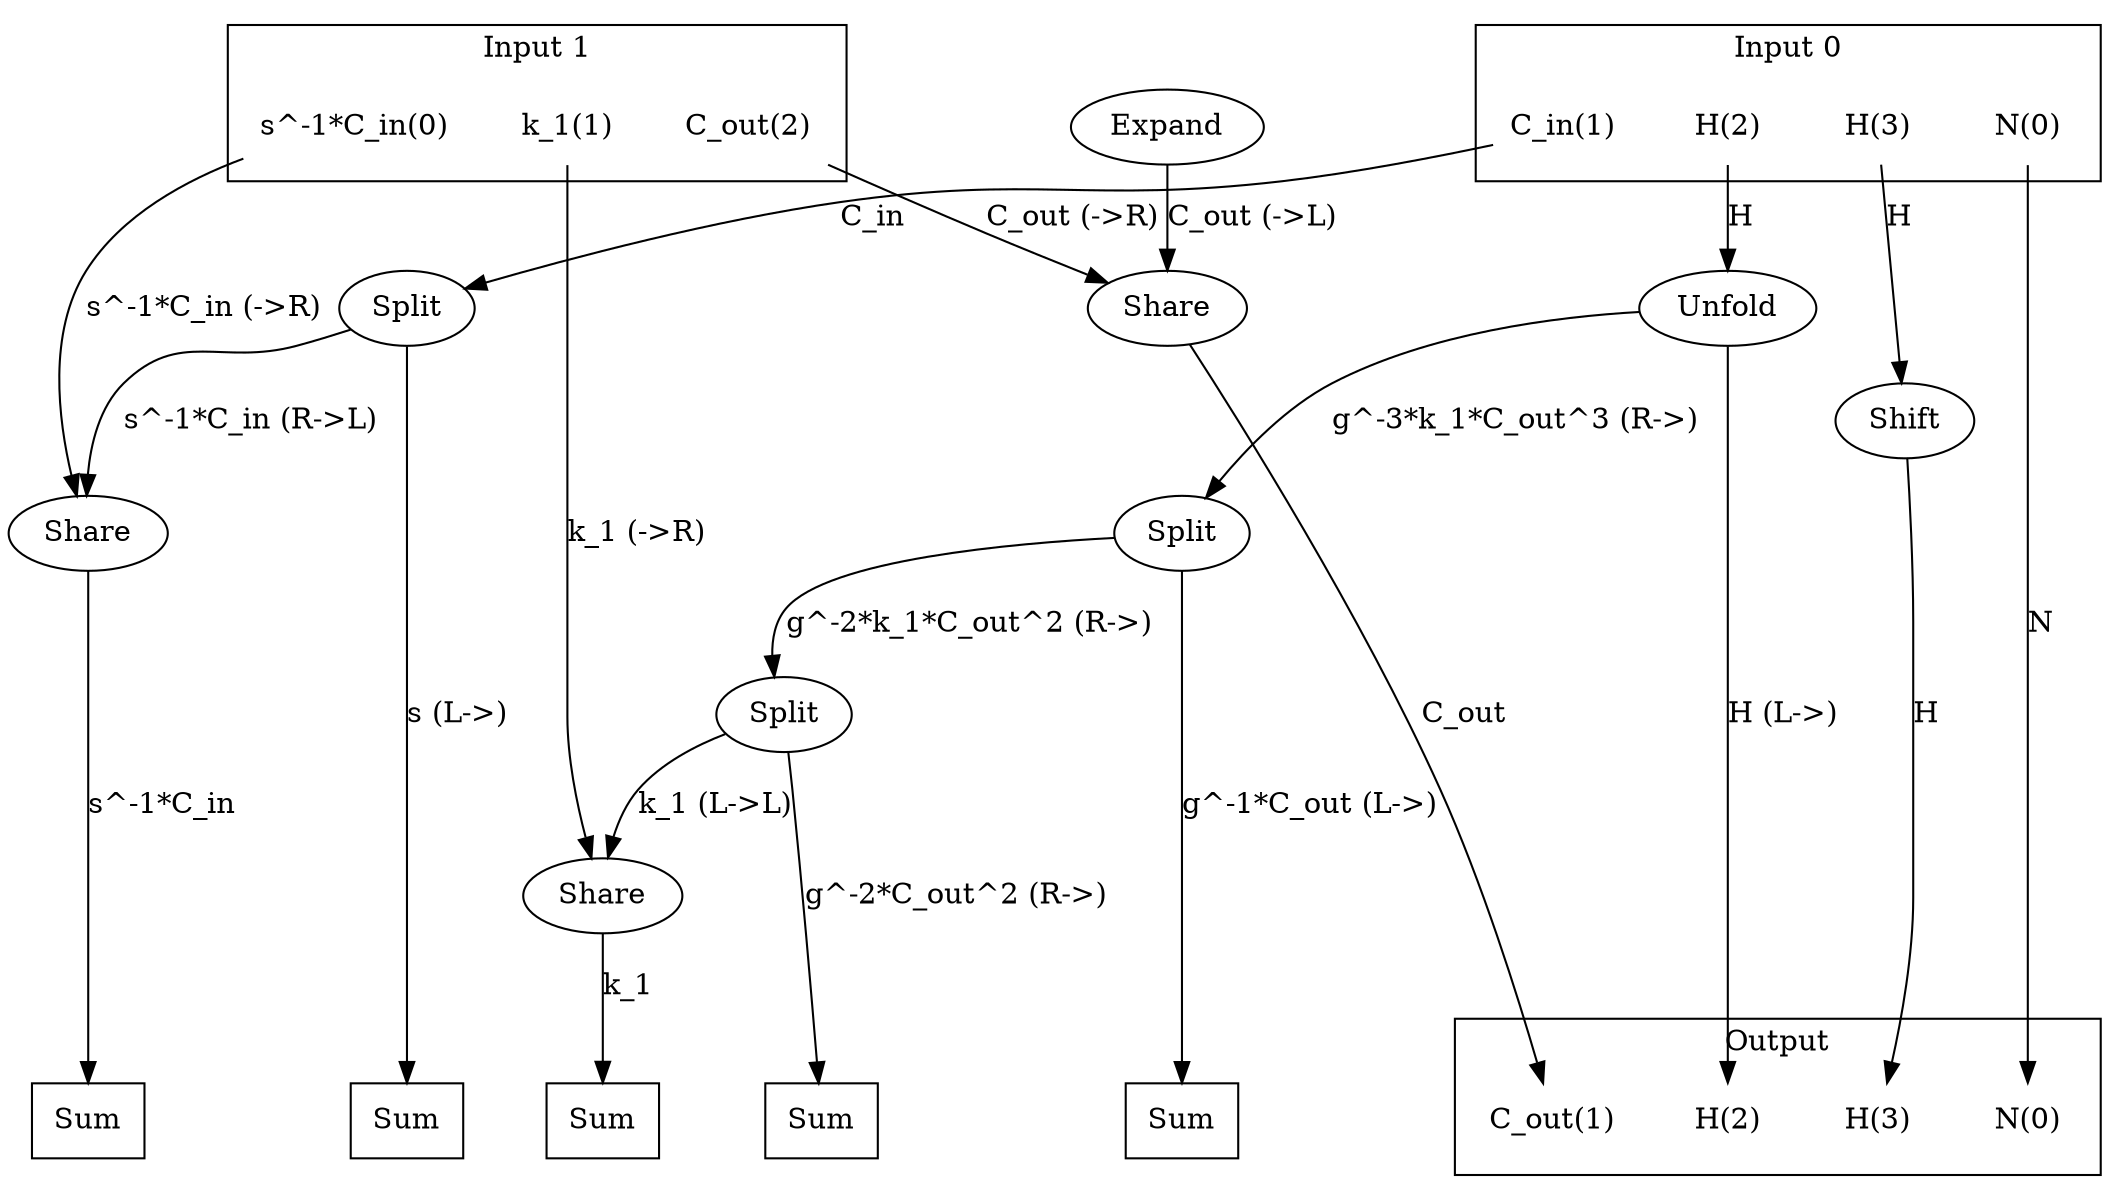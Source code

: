 digraph kernel {
newrank = true;
op_0x7f77c0478ac0 [label="Unfold"];
op_0x7f799806f010 [label="Split"];
op_0x7f7bcc03c370 [label="Split"];
op_0x7f7bf4005070 [label="Share"];
op_0x7f7bf455fc80 [label="Split"];
op_0x7f7cbc0045b0 [label="Shift"];
op_0x7f7cd4004e80 [label="Share"];
op_0x7f7cd40052e0 [label="Share"];
op_0x7f7cd4005578 [label="Expand"];
reduce_0x7f7564002d30 [label="Sum", shape=box];
reduce_0x7f7564001998 [label="Sum", shape=box];
reduce_0x7f7564009a70 [label="Sum", shape=box];
reduce_0x7f756400c2b0 [label="Sum", shape=box];
reduce_0x7f75640055d0 [label="Sum", shape=box];
subgraph cluster_out {
label = "Output";
out_0 [label="N(0)", shape=none];
out_1 [label="C_out(1)", shape=none];
out_2 [label="H(2)", shape=none];
out_3 [label="H(3)", shape=none];
}
{ rank = same;
reduce_0x7f7564002d30;
reduce_0x7f7564001998;
reduce_0x7f7564009a70;
reduce_0x7f756400c2b0;
reduce_0x7f75640055d0;
out_0;
out_1;
out_2;
out_3;
}
subgraph cluster_in_0 {
label = "Input 0";
in_0_0 [label="N(0)", shape=none];
in_0_1 [label="C_in(1)", shape=none];
in_0_2 [label="H(2)", shape=none];
in_0_3 [label="H(3)", shape=none];
}
subgraph cluster_in_1 {
label = "Input 1";
in_1_0 [label="s^-1*C_in(0)", shape=none];
in_1_1 [label="k_1(1)", shape=none];
in_1_2 [label="C_out(2)", shape=none];
}
{ rank = same;
in_0_0;
in_0_1;
in_0_2;
in_0_3;
in_1_0;
in_1_1;
in_1_2;
}
in_0_0 -> out_0 [label="N"];
in_0_1 -> op_0x7f7bcc03c370 [label="C_in"];
in_0_2 -> op_0x7f77c0478ac0 [label="H"];
in_0_3 -> op_0x7f7cbc0045b0 [label="H"];
in_1_0 -> op_0x7f7bf4005070 [label="s^-1*C_in (->R)"];
in_1_1 -> op_0x7f7cd40052e0 [label="k_1 (->R)"];
in_1_2 -> op_0x7f7cd4004e80 [label="C_out (->R)"];
op_0x7f7cd4004e80 -> out_1 [label="C_out"];
op_0x7f77c0478ac0 -> out_2 [label="H (L->)"];
op_0x7f7cbc0045b0 -> out_3 [label="H"];
op_0x7f7cd40052e0 -> reduce_0x7f7564001998 [label="k_1"];
op_0x7f7bcc03c370 -> reduce_0x7f7564002d30 [label="s (L->)"];
op_0x7f7bf4005070 -> reduce_0x7f75640055d0 [label="s^-1*C_in"];
op_0x7f7bf455fc80 -> reduce_0x7f7564009a70 [label="g^-1*C_out (L->)"];
op_0x7f799806f010 -> reduce_0x7f756400c2b0 [label="g^-2*C_out^2 (R->)"];
op_0x7f7bf455fc80 -> op_0x7f799806f010 [label="g^-2*k_1*C_out^2 (R->)"];
op_0x7f7bcc03c370 -> op_0x7f7bf4005070 [label="s^-1*C_in (R->L)"];
op_0x7f77c0478ac0 -> op_0x7f7bf455fc80 [label="g^-3*k_1*C_out^3 (R->)"];
op_0x7f7cd4005578 -> op_0x7f7cd4004e80 [label="C_out (->L)"];
op_0x7f799806f010 -> op_0x7f7cd40052e0 [label="k_1 (L->L)"];
}
